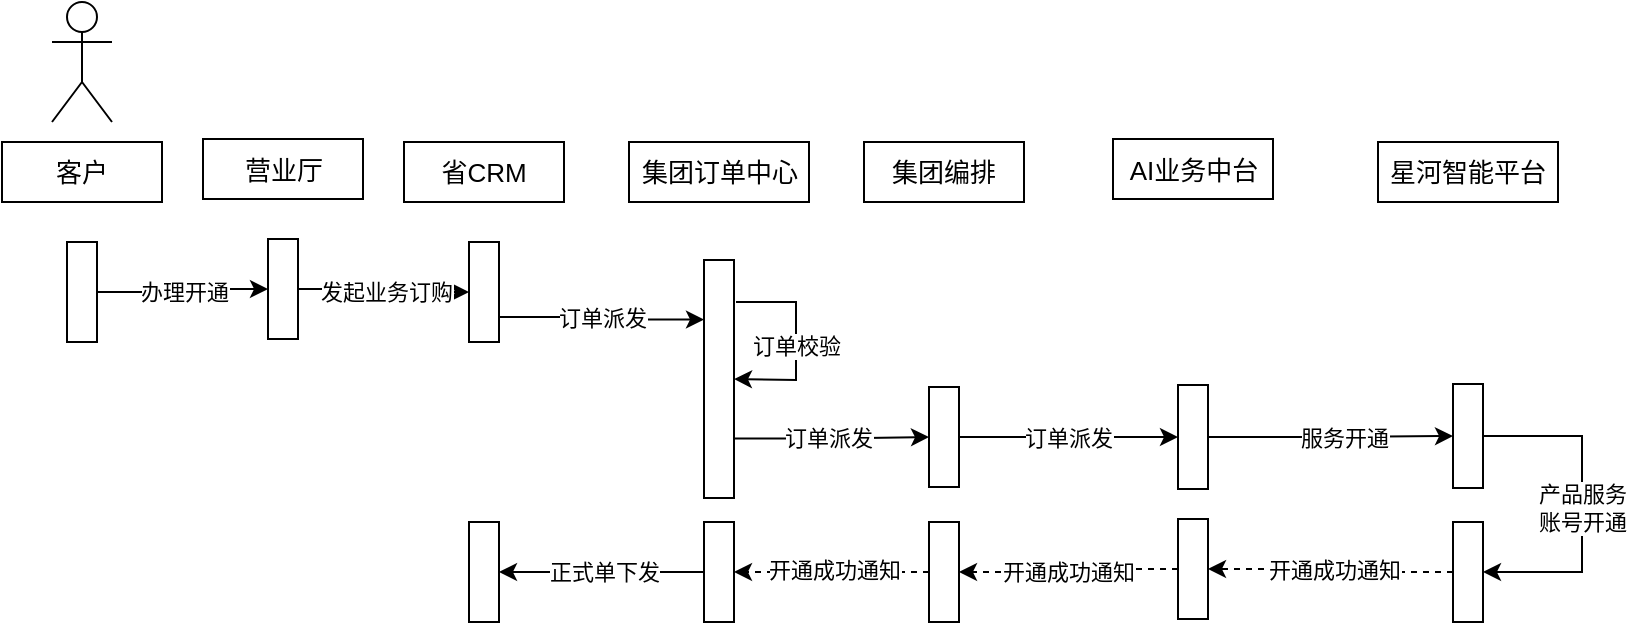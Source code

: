 <mxfile version="24.5.3" type="github">
  <diagram name="第 1 页" id="Cq5b1y9F_4_NVEOcvDsD">
    <mxGraphModel dx="1426" dy="751" grid="1" gridSize="10" guides="1" tooltips="1" connect="1" arrows="1" fold="1" page="1" pageScale="1" pageWidth="827" pageHeight="1169" math="0" shadow="0">
      <root>
        <mxCell id="0" />
        <mxCell id="1" parent="0" />
        <mxCell id="XKRR7nrbz5ajEHKjnFoP-1" value="" style="shape=umlActor;verticalLabelPosition=bottom;verticalAlign=top;html=1;outlineConnect=0;" vertex="1" parent="1">
          <mxGeometry x="35" y="170" width="30" height="60" as="geometry" />
        </mxCell>
        <mxCell id="XKRR7nrbz5ajEHKjnFoP-2" value="&lt;font style=&quot;font-size: 13px;&quot;&gt;客户&lt;/font&gt;" style="rounded=0;whiteSpace=wrap;html=1;" vertex="1" parent="1">
          <mxGeometry x="10" y="240" width="80" height="30" as="geometry" />
        </mxCell>
        <mxCell id="XKRR7nrbz5ajEHKjnFoP-3" value="&lt;font style=&quot;font-size: 13px;&quot;&gt;营业厅&lt;/font&gt;" style="rounded=0;whiteSpace=wrap;html=1;" vertex="1" parent="1">
          <mxGeometry x="110.5" y="238.5" width="80" height="30" as="geometry" />
        </mxCell>
        <mxCell id="XKRR7nrbz5ajEHKjnFoP-4" value="&lt;span style=&quot;font-size: 13px;&quot;&gt;省CRM&lt;/span&gt;" style="rounded=0;whiteSpace=wrap;html=1;" vertex="1" parent="1">
          <mxGeometry x="211" y="240" width="80" height="30" as="geometry" />
        </mxCell>
        <mxCell id="XKRR7nrbz5ajEHKjnFoP-5" value="&lt;span style=&quot;font-size: 13px;&quot;&gt;集团订单中心&lt;/span&gt;" style="rounded=0;whiteSpace=wrap;html=1;" vertex="1" parent="1">
          <mxGeometry x="323.5" y="240" width="90" height="30" as="geometry" />
        </mxCell>
        <mxCell id="XKRR7nrbz5ajEHKjnFoP-6" value="&lt;span style=&quot;font-size: 13px;&quot;&gt;AI业务中台&lt;/span&gt;" style="rounded=0;whiteSpace=wrap;html=1;" vertex="1" parent="1">
          <mxGeometry x="565.5" y="238.5" width="80" height="30" as="geometry" />
        </mxCell>
        <mxCell id="XKRR7nrbz5ajEHKjnFoP-7" value="&lt;span style=&quot;font-size: 13px;&quot;&gt;集团编排&lt;/span&gt;" style="rounded=0;whiteSpace=wrap;html=1;" vertex="1" parent="1">
          <mxGeometry x="441" y="240" width="80" height="30" as="geometry" />
        </mxCell>
        <mxCell id="XKRR7nrbz5ajEHKjnFoP-9" value="&lt;span style=&quot;font-size: 13px;&quot;&gt;星河智能平台&lt;/span&gt;" style="rounded=0;whiteSpace=wrap;html=1;" vertex="1" parent="1">
          <mxGeometry x="698" y="240" width="90" height="30" as="geometry" />
        </mxCell>
        <mxCell id="XKRR7nrbz5ajEHKjnFoP-13" style="edgeStyle=orthogonalEdgeStyle;rounded=0;orthogonalLoop=1;jettySize=auto;html=1;exitX=1;exitY=0.5;exitDx=0;exitDy=0;entryX=0;entryY=0.5;entryDx=0;entryDy=0;" edge="1" parent="1" source="XKRR7nrbz5ajEHKjnFoP-10" target="XKRR7nrbz5ajEHKjnFoP-11">
          <mxGeometry relative="1" as="geometry" />
        </mxCell>
        <mxCell id="XKRR7nrbz5ajEHKjnFoP-14" value="办理开通" style="edgeLabel;html=1;align=center;verticalAlign=middle;resizable=0;points=[];" vertex="1" connectable="0" parent="XKRR7nrbz5ajEHKjnFoP-13">
          <mxGeometry relative="1" as="geometry">
            <mxPoint as="offset" />
          </mxGeometry>
        </mxCell>
        <mxCell id="XKRR7nrbz5ajEHKjnFoP-10" value="" style="rounded=0;whiteSpace=wrap;html=1;" vertex="1" parent="1">
          <mxGeometry x="42.5" y="290" width="15" height="50" as="geometry" />
        </mxCell>
        <mxCell id="XKRR7nrbz5ajEHKjnFoP-16" style="edgeStyle=orthogonalEdgeStyle;rounded=0;orthogonalLoop=1;jettySize=auto;html=1;exitX=1;exitY=0.5;exitDx=0;exitDy=0;entryX=0;entryY=0.5;entryDx=0;entryDy=0;" edge="1" parent="1" source="XKRR7nrbz5ajEHKjnFoP-11" target="XKRR7nrbz5ajEHKjnFoP-15">
          <mxGeometry relative="1" as="geometry" />
        </mxCell>
        <mxCell id="XKRR7nrbz5ajEHKjnFoP-18" value="发起业务订购" style="edgeLabel;html=1;align=center;verticalAlign=middle;resizable=0;points=[];" vertex="1" connectable="0" parent="XKRR7nrbz5ajEHKjnFoP-16">
          <mxGeometry y="1" relative="1" as="geometry">
            <mxPoint as="offset" />
          </mxGeometry>
        </mxCell>
        <mxCell id="XKRR7nrbz5ajEHKjnFoP-11" value="" style="rounded=0;whiteSpace=wrap;html=1;" vertex="1" parent="1">
          <mxGeometry x="143" y="288.5" width="15" height="50" as="geometry" />
        </mxCell>
        <mxCell id="XKRR7nrbz5ajEHKjnFoP-21" style="edgeStyle=orthogonalEdgeStyle;rounded=0;orthogonalLoop=1;jettySize=auto;html=1;exitX=1;exitY=0.75;exitDx=0;exitDy=0;entryX=0;entryY=0.25;entryDx=0;entryDy=0;" edge="1" parent="1" source="XKRR7nrbz5ajEHKjnFoP-15" target="XKRR7nrbz5ajEHKjnFoP-20">
          <mxGeometry relative="1" as="geometry" />
        </mxCell>
        <mxCell id="XKRR7nrbz5ajEHKjnFoP-22" value="订单派发" style="edgeLabel;html=1;align=center;verticalAlign=middle;resizable=0;points=[];" vertex="1" connectable="0" parent="XKRR7nrbz5ajEHKjnFoP-21">
          <mxGeometry x="-0.015" relative="1" as="geometry">
            <mxPoint as="offset" />
          </mxGeometry>
        </mxCell>
        <mxCell id="XKRR7nrbz5ajEHKjnFoP-15" value="" style="rounded=0;whiteSpace=wrap;html=1;" vertex="1" parent="1">
          <mxGeometry x="243.5" y="290" width="15" height="50" as="geometry" />
        </mxCell>
        <mxCell id="XKRR7nrbz5ajEHKjnFoP-25" value="" style="edgeStyle=orthogonalEdgeStyle;rounded=0;orthogonalLoop=1;jettySize=auto;html=1;exitX=1;exitY=0.75;exitDx=0;exitDy=0;" edge="1" parent="1" source="XKRR7nrbz5ajEHKjnFoP-20" target="XKRR7nrbz5ajEHKjnFoP-24">
          <mxGeometry relative="1" as="geometry" />
        </mxCell>
        <mxCell id="XKRR7nrbz5ajEHKjnFoP-64" value="订单派发" style="edgeLabel;html=1;align=center;verticalAlign=middle;resizable=0;points=[];" vertex="1" connectable="0" parent="XKRR7nrbz5ajEHKjnFoP-25">
          <mxGeometry x="-0.044" y="1" relative="1" as="geometry">
            <mxPoint as="offset" />
          </mxGeometry>
        </mxCell>
        <mxCell id="XKRR7nrbz5ajEHKjnFoP-20" value="" style="rounded=0;whiteSpace=wrap;html=1;" vertex="1" parent="1">
          <mxGeometry x="361" y="299" width="15" height="119" as="geometry" />
        </mxCell>
        <mxCell id="XKRR7nrbz5ajEHKjnFoP-28" value="" style="edgeStyle=orthogonalEdgeStyle;rounded=0;orthogonalLoop=1;jettySize=auto;html=1;" edge="1" parent="1" source="XKRR7nrbz5ajEHKjnFoP-24" target="XKRR7nrbz5ajEHKjnFoP-27">
          <mxGeometry relative="1" as="geometry" />
        </mxCell>
        <mxCell id="XKRR7nrbz5ajEHKjnFoP-29" value="订单派发" style="edgeLabel;html=1;align=center;verticalAlign=middle;resizable=0;points=[];" vertex="1" connectable="0" parent="XKRR7nrbz5ajEHKjnFoP-28">
          <mxGeometry x="-0.013" relative="1" as="geometry">
            <mxPoint as="offset" />
          </mxGeometry>
        </mxCell>
        <mxCell id="XKRR7nrbz5ajEHKjnFoP-24" value="" style="rounded=0;whiteSpace=wrap;html=1;" vertex="1" parent="1">
          <mxGeometry x="473.5" y="362.5" width="15" height="50" as="geometry" />
        </mxCell>
        <mxCell id="XKRR7nrbz5ajEHKjnFoP-31" value="" style="edgeStyle=orthogonalEdgeStyle;rounded=0;orthogonalLoop=1;jettySize=auto;html=1;" edge="1" parent="1" source="XKRR7nrbz5ajEHKjnFoP-27" target="XKRR7nrbz5ajEHKjnFoP-30">
          <mxGeometry relative="1" as="geometry" />
        </mxCell>
        <mxCell id="XKRR7nrbz5ajEHKjnFoP-32" value="服务开通" style="edgeLabel;html=1;align=center;verticalAlign=middle;resizable=0;points=[];" vertex="1" connectable="0" parent="XKRR7nrbz5ajEHKjnFoP-31">
          <mxGeometry x="-0.1" relative="1" as="geometry">
            <mxPoint x="12" as="offset" />
          </mxGeometry>
        </mxCell>
        <mxCell id="XKRR7nrbz5ajEHKjnFoP-27" value="" style="rounded=0;whiteSpace=wrap;html=1;" vertex="1" parent="1">
          <mxGeometry x="598" y="361.5" width="15" height="52" as="geometry" />
        </mxCell>
        <mxCell id="XKRR7nrbz5ajEHKjnFoP-30" value="" style="rounded=0;whiteSpace=wrap;html=1;" vertex="1" parent="1">
          <mxGeometry x="735.5" y="361" width="15" height="52" as="geometry" />
        </mxCell>
        <mxCell id="XKRR7nrbz5ajEHKjnFoP-33" value="" style="endArrow=classic;html=1;rounded=0;entryX=1;entryY=0.5;entryDx=0;entryDy=0;" edge="1" parent="1" target="XKRR7nrbz5ajEHKjnFoP-20">
          <mxGeometry width="50" height="50" relative="1" as="geometry">
            <mxPoint x="377" y="320" as="sourcePoint" />
            <mxPoint x="497" y="340" as="targetPoint" />
            <Array as="points">
              <mxPoint x="407" y="320" />
              <mxPoint x="407" y="359" />
            </Array>
          </mxGeometry>
        </mxCell>
        <mxCell id="XKRR7nrbz5ajEHKjnFoP-36" value="订单校验" style="edgeLabel;html=1;align=center;verticalAlign=middle;resizable=0;points=[];" vertex="1" connectable="0" parent="XKRR7nrbz5ajEHKjnFoP-33">
          <mxGeometry x="0.04" relative="1" as="geometry">
            <mxPoint as="offset" />
          </mxGeometry>
        </mxCell>
        <mxCell id="XKRR7nrbz5ajEHKjnFoP-47" value="" style="edgeStyle=orthogonalEdgeStyle;rounded=0;orthogonalLoop=1;jettySize=auto;html=1;dashed=1;" edge="1" parent="1" source="XKRR7nrbz5ajEHKjnFoP-39" target="XKRR7nrbz5ajEHKjnFoP-44">
          <mxGeometry relative="1" as="geometry" />
        </mxCell>
        <mxCell id="XKRR7nrbz5ajEHKjnFoP-49" value="开通成功通知" style="edgeLabel;html=1;align=center;verticalAlign=middle;resizable=0;points=[];" vertex="1" connectable="0" parent="XKRR7nrbz5ajEHKjnFoP-47">
          <mxGeometry x="0.005" relative="1" as="geometry">
            <mxPoint x="1" as="offset" />
          </mxGeometry>
        </mxCell>
        <mxCell id="XKRR7nrbz5ajEHKjnFoP-39" value="" style="rounded=0;whiteSpace=wrap;html=1;" vertex="1" parent="1">
          <mxGeometry x="735.5" y="430" width="15" height="50" as="geometry" />
        </mxCell>
        <mxCell id="XKRR7nrbz5ajEHKjnFoP-52" value="" style="edgeStyle=orthogonalEdgeStyle;rounded=0;orthogonalLoop=1;jettySize=auto;html=1;dashed=1;" edge="1" parent="1" source="XKRR7nrbz5ajEHKjnFoP-44" target="XKRR7nrbz5ajEHKjnFoP-51">
          <mxGeometry relative="1" as="geometry" />
        </mxCell>
        <mxCell id="XKRR7nrbz5ajEHKjnFoP-53" value="开通成功通知" style="edgeLabel;html=1;align=center;verticalAlign=middle;resizable=0;points=[];" vertex="1" connectable="0" parent="XKRR7nrbz5ajEHKjnFoP-52">
          <mxGeometry x="0.016" relative="1" as="geometry">
            <mxPoint as="offset" />
          </mxGeometry>
        </mxCell>
        <mxCell id="XKRR7nrbz5ajEHKjnFoP-44" value="" style="rounded=0;whiteSpace=wrap;html=1;" vertex="1" parent="1">
          <mxGeometry x="598" y="428.5" width="15" height="50" as="geometry" />
        </mxCell>
        <mxCell id="XKRR7nrbz5ajEHKjnFoP-56" value="" style="edgeStyle=orthogonalEdgeStyle;rounded=0;orthogonalLoop=1;jettySize=auto;html=1;dashed=1;" edge="1" parent="1" source="XKRR7nrbz5ajEHKjnFoP-51" target="XKRR7nrbz5ajEHKjnFoP-55">
          <mxGeometry relative="1" as="geometry" />
        </mxCell>
        <mxCell id="XKRR7nrbz5ajEHKjnFoP-61" value="开通成功通知" style="edgeLabel;html=1;align=center;verticalAlign=middle;resizable=0;points=[];" vertex="1" connectable="0" parent="XKRR7nrbz5ajEHKjnFoP-56">
          <mxGeometry x="-0.005" y="-1" relative="1" as="geometry">
            <mxPoint x="1" as="offset" />
          </mxGeometry>
        </mxCell>
        <mxCell id="XKRR7nrbz5ajEHKjnFoP-51" value="" style="rounded=0;whiteSpace=wrap;html=1;" vertex="1" parent="1">
          <mxGeometry x="473.5" y="430" width="15" height="50" as="geometry" />
        </mxCell>
        <mxCell id="XKRR7nrbz5ajEHKjnFoP-68" value="" style="edgeStyle=orthogonalEdgeStyle;rounded=0;orthogonalLoop=1;jettySize=auto;html=1;" edge="1" parent="1" source="XKRR7nrbz5ajEHKjnFoP-55" target="XKRR7nrbz5ajEHKjnFoP-67">
          <mxGeometry relative="1" as="geometry" />
        </mxCell>
        <mxCell id="XKRR7nrbz5ajEHKjnFoP-69" value="正式单下发" style="edgeLabel;html=1;align=center;verticalAlign=middle;resizable=0;points=[];" vertex="1" connectable="0" parent="XKRR7nrbz5ajEHKjnFoP-68">
          <mxGeometry x="-0.024" y="1" relative="1" as="geometry">
            <mxPoint y="-1" as="offset" />
          </mxGeometry>
        </mxCell>
        <mxCell id="XKRR7nrbz5ajEHKjnFoP-55" value="" style="rounded=0;whiteSpace=wrap;html=1;" vertex="1" parent="1">
          <mxGeometry x="361" y="430" width="15" height="50" as="geometry" />
        </mxCell>
        <mxCell id="XKRR7nrbz5ajEHKjnFoP-65" value="" style="endArrow=classic;html=1;rounded=0;exitX=1;exitY=0.5;exitDx=0;exitDy=0;entryX=1;entryY=0.5;entryDx=0;entryDy=0;" edge="1" parent="1" source="XKRR7nrbz5ajEHKjnFoP-30" target="XKRR7nrbz5ajEHKjnFoP-39">
          <mxGeometry width="50" height="50" relative="1" as="geometry">
            <mxPoint x="390" y="410" as="sourcePoint" />
            <mxPoint x="860" y="387" as="targetPoint" />
            <Array as="points">
              <mxPoint x="800" y="387" />
              <mxPoint x="800" y="455" />
            </Array>
          </mxGeometry>
        </mxCell>
        <mxCell id="XKRR7nrbz5ajEHKjnFoP-66" value="产品服务&lt;div&gt;账号开通&lt;/div&gt;" style="edgeLabel;html=1;align=center;verticalAlign=middle;resizable=0;points=[];" vertex="1" connectable="0" parent="XKRR7nrbz5ajEHKjnFoP-65">
          <mxGeometry x="0.024" y="1" relative="1" as="geometry">
            <mxPoint x="-1" as="offset" />
          </mxGeometry>
        </mxCell>
        <mxCell id="XKRR7nrbz5ajEHKjnFoP-67" value="" style="rounded=0;whiteSpace=wrap;html=1;" vertex="1" parent="1">
          <mxGeometry x="243.5" y="430" width="15" height="50" as="geometry" />
        </mxCell>
      </root>
    </mxGraphModel>
  </diagram>
</mxfile>
